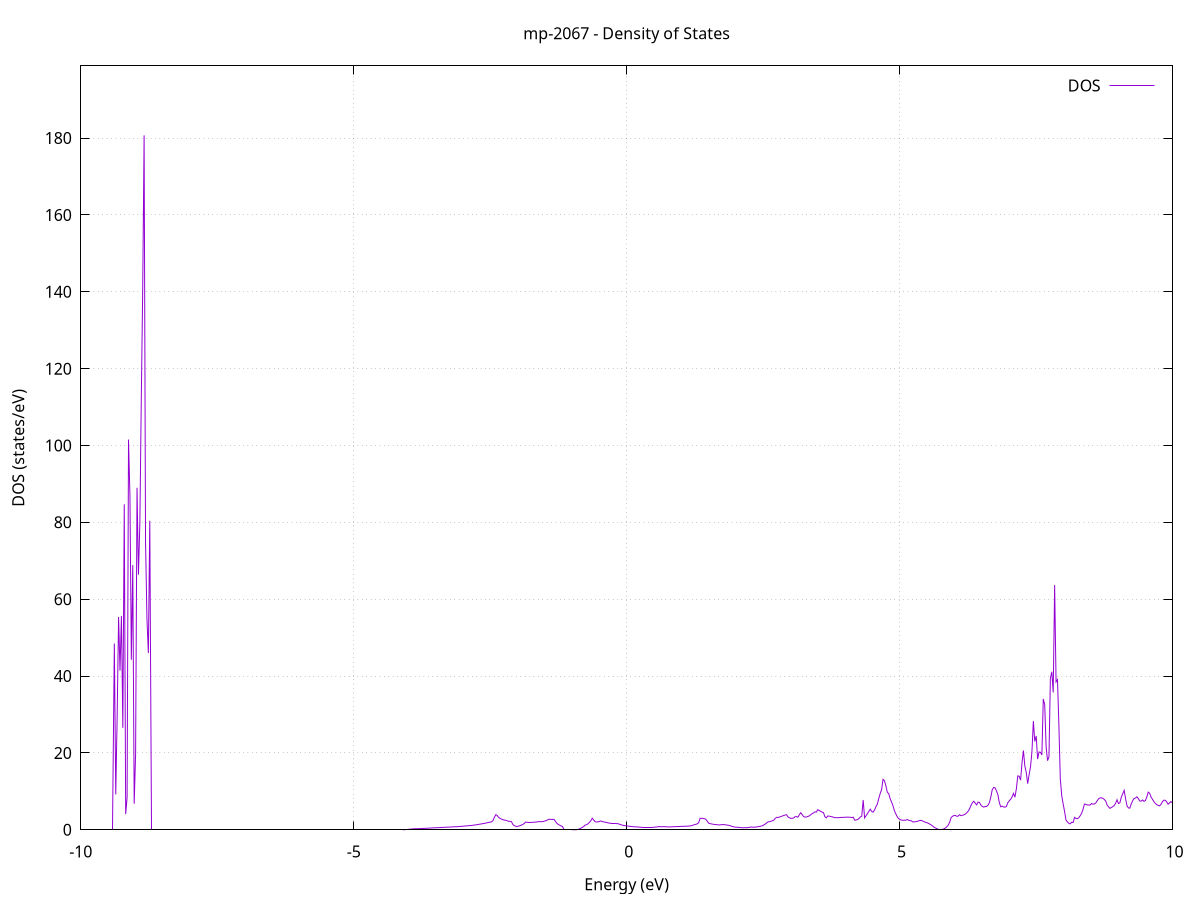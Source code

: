 set title 'mp-2067 - Density of States'
set xlabel 'Energy (eV)'
set ylabel 'DOS (states/eV)'
set grid
set xrange [-10:10]
set yrange [0:198.800]
set xzeroaxis lt -1
set terminal png size 800,600
set output 'mp-2067_dos_gnuplot.png'
plot '-' using 1:2 with lines title 'DOS'
-36.329400 0.000000
-36.303400 0.000000
-36.277400 0.000000
-36.251400 0.000000
-36.225400 0.000000
-36.199400 0.000000
-36.173500 0.000000
-36.147500 0.000000
-36.121500 0.000000
-36.095500 0.000000
-36.069500 0.000000
-36.043500 0.000000
-36.017600 0.000000
-35.991600 0.000000
-35.965600 0.000000
-35.939600 0.000000
-35.913600 0.000000
-35.887700 0.000000
-35.861700 0.000000
-35.835700 0.000000
-35.809700 0.000000
-35.783700 0.000000
-35.757700 0.000000
-35.731800 0.000000
-35.705800 0.000000
-35.679800 0.000000
-35.653800 0.000000
-35.627800 0.000000
-35.601800 0.000000
-35.575900 0.000000
-35.549900 0.000000
-35.523900 0.000000
-35.497900 0.000000
-35.471900 0.000000
-35.445900 0.000000
-35.420000 0.000000
-35.394000 0.000000
-35.368000 0.000000
-35.342000 0.000000
-35.316000 0.000000
-35.290100 0.000000
-35.264100 0.000000
-35.238100 0.000000
-35.212100 0.000000
-35.186100 0.000000
-35.160100 0.000000
-35.134200 0.000000
-35.108200 0.000000
-35.082200 0.000000
-35.056200 0.000000
-35.030200 0.000000
-35.004200 0.000000
-34.978300 0.000000
-34.952300 0.000000
-34.926300 0.000000
-34.900300 0.000000
-34.874300 0.000000
-34.848400 0.000000
-34.822400 0.000000
-34.796400 0.000000
-34.770400 0.000000
-34.744400 0.000000
-34.718400 0.000000
-34.692500 0.000000
-34.666500 0.000000
-34.640500 0.000000
-34.614500 0.000000
-34.588500 0.000000
-34.562500 0.000000
-34.536600 0.000000
-34.510600 0.000000
-34.484600 0.000000
-34.458600 0.000000
-34.432600 0.000000
-34.406700 0.000000
-34.380700 0.000000
-34.354700 0.000000
-34.328700 0.000000
-34.302700 0.000000
-34.276700 0.000000
-34.250800 0.000000
-34.224800 0.000000
-34.198800 0.000000
-34.172800 0.000000
-34.146800 0.000000
-34.120800 0.000000
-34.094900 0.000000
-34.068900 0.000000
-34.042900 0.000000
-34.016900 0.000000
-33.990900 0.000000
-33.964900 31.320900
-33.939000 0.000000
-33.913000 0.000000
-33.887000 0.000000
-33.861000 0.000000
-33.835000 0.000000
-33.809100 0.000000
-33.783100 0.000000
-33.757100 0.000000
-33.731100 0.000000
-33.705100 0.000000
-33.679100 0.000000
-33.653200 0.000000
-33.627200 0.000000
-33.601200 0.000000
-33.575200 0.000000
-33.549200 0.000000
-33.523200 0.000000
-33.497300 0.000000
-33.471300 0.000000
-33.445300 0.000000
-33.419300 0.000000
-33.393300 0.000000
-33.367400 0.000000
-33.341400 0.000000
-33.315400 0.000000
-33.289400 0.000000
-33.263400 0.000000
-33.237400 0.000000
-33.211500 0.000000
-33.185500 0.000000
-33.159500 0.000000
-33.133500 0.000000
-33.107500 0.000000
-33.081500 0.000000
-33.055600 0.000000
-33.029600 0.000000
-33.003600 0.000000
-32.977600 0.000000
-32.951600 0.000000
-32.925700 0.000000
-32.899700 0.000000
-32.873700 0.000000
-32.847700 0.000000
-32.821700 0.000000
-32.795700 0.000000
-32.769800 0.000000
-32.743800 0.000000
-32.717800 0.000000
-32.691800 0.000000
-32.665800 0.000000
-32.639800 0.000000
-32.613900 0.000000
-32.587900 0.000000
-32.561900 0.000000
-32.535900 0.000000
-32.509900 0.000000
-32.483900 0.000000
-32.458000 0.000000
-32.432000 0.000000
-32.406000 0.000000
-32.380000 0.000000
-32.354000 0.000000
-32.328100 0.000000
-32.302100 0.000000
-32.276100 0.000000
-32.250100 0.000000
-32.224100 0.000000
-32.198100 0.000000
-32.172200 0.000000
-32.146200 0.000000
-32.120200 0.000000
-32.094200 0.000000
-32.068200 0.000000
-32.042200 0.000000
-32.016300 0.000000
-31.990300 0.000000
-31.964300 0.000000
-31.938300 0.000000
-31.912300 0.000000
-31.886400 0.000000
-31.860400 0.000000
-31.834400 0.000000
-31.808400 0.000000
-31.782400 0.000000
-31.756400 0.000000
-31.730500 0.000000
-31.704500 0.000000
-31.678500 0.000000
-31.652500 0.000000
-31.626500 0.000000
-31.600500 0.000000
-31.574600 0.000000
-31.548600 0.000000
-31.522600 0.000000
-31.496600 0.000000
-31.470600 0.000000
-31.444700 0.000000
-31.418700 0.000000
-31.392700 0.000000
-31.366700 0.000000
-31.340700 0.000000
-31.314700 0.000000
-31.288800 0.000000
-31.262800 0.000000
-31.236800 0.000000
-31.210800 0.000000
-31.184800 0.000000
-31.158800 0.000000
-31.132900 0.000000
-31.106900 0.000000
-31.080900 0.000000
-31.054900 0.000000
-31.028900 0.000000
-31.002900 0.000000
-30.977000 0.000000
-30.951000 0.000000
-30.925000 0.000000
-30.899000 0.000000
-30.873000 0.000000
-30.847100 0.000000
-30.821100 0.000000
-30.795100 0.000000
-30.769100 0.000000
-30.743100 0.000000
-30.717100 0.000000
-30.691200 0.000000
-30.665200 0.000000
-30.639200 0.000000
-30.613200 0.000000
-30.587200 0.000000
-30.561200 0.000000
-30.535300 0.000000
-30.509300 0.000000
-30.483300 0.000000
-30.457300 0.000000
-30.431300 0.000000
-30.405400 0.000000
-30.379400 0.000000
-30.353400 0.000000
-30.327400 0.000000
-30.301400 0.000000
-30.275400 0.000000
-30.249500 0.000000
-30.223500 0.000000
-30.197500 0.000000
-30.171500 0.000000
-30.145500 0.000000
-30.119500 0.000000
-30.093600 0.000000
-30.067600 0.000000
-30.041600 0.000000
-30.015600 0.000000
-29.989600 0.000000
-29.963700 0.000000
-29.937700 0.000000
-29.911700 0.000000
-29.885700 0.000000
-29.859700 0.000000
-29.833700 0.000000
-29.807800 0.000000
-29.781800 0.000000
-29.755800 0.000000
-29.729800 0.000000
-29.703800 0.000000
-29.677800 0.000000
-29.651900 0.000000
-29.625900 0.000000
-29.599900 0.000000
-29.573900 0.000000
-29.547900 0.000000
-29.521900 0.000000
-29.496000 0.000000
-29.470000 0.000000
-29.444000 0.000000
-29.418000 0.000000
-29.392000 0.000000
-29.366100 0.000000
-29.340100 0.000000
-29.314100 0.000000
-29.288100 0.000000
-29.262100 0.000000
-29.236100 0.000000
-29.210200 0.000000
-29.184200 0.000000
-29.158200 0.000000
-29.132200 0.000000
-29.106200 0.000000
-29.080200 0.000000
-29.054300 0.000000
-29.028300 0.000000
-29.002300 0.000000
-28.976300 0.000000
-28.950300 0.000000
-28.924400 0.000000
-28.898400 0.000000
-28.872400 0.000000
-28.846400 0.000000
-28.820400 0.000000
-28.794400 0.000000
-28.768500 0.000000
-28.742500 0.000000
-28.716500 0.000000
-28.690500 0.000000
-28.664500 0.000000
-28.638500 0.000000
-28.612600 0.000000
-28.586600 0.000000
-28.560600 0.000000
-28.534600 0.000000
-28.508600 0.000000
-28.482700 0.000000
-28.456700 0.000000
-28.430700 0.000000
-28.404700 0.000000
-28.378700 0.000000
-28.352700 0.000000
-28.326800 0.000000
-28.300800 0.000000
-28.274800 0.000000
-28.248800 0.000000
-28.222800 0.000000
-28.196800 0.000000
-28.170900 0.000000
-28.144900 0.000000
-28.118900 0.000000
-28.092900 0.000000
-28.066900 0.000000
-28.040900 0.000000
-28.015000 0.000000
-27.989000 0.000000
-27.963000 0.000000
-27.937000 0.000000
-27.911000 0.000000
-27.885100 0.000000
-27.859100 0.000000
-27.833100 0.000000
-27.807100 0.000000
-27.781100 0.000000
-27.755100 0.000000
-27.729200 0.000000
-27.703200 0.000000
-27.677200 0.000000
-27.651200 0.000000
-27.625200 0.000000
-27.599200 0.000000
-27.573300 0.000000
-27.547300 0.000000
-27.521300 0.000000
-27.495300 0.000000
-27.469300 0.000000
-27.443400 0.000000
-27.417400 0.000000
-27.391400 0.000000
-27.365400 0.000000
-27.339400 0.000000
-27.313400 0.000000
-27.287500 0.000000
-27.261500 0.000000
-27.235500 0.000000
-27.209500 0.000000
-27.183500 0.000000
-27.157500 0.000000
-27.131600 0.000000
-27.105600 0.000000
-27.079600 0.000000
-27.053600 0.000000
-27.027600 0.000000
-27.001700 0.000000
-26.975700 0.000000
-26.949700 0.000000
-26.923700 0.000000
-26.897700 0.000000
-26.871700 0.000000
-26.845800 0.000000
-26.819800 0.000000
-26.793800 0.000000
-26.767800 0.000000
-26.741800 0.000000
-26.715800 0.000000
-26.689900 0.000000
-26.663900 0.000000
-26.637900 0.000000
-26.611900 0.000000
-26.585900 0.000000
-26.560000 0.000000
-26.534000 0.000000
-26.508000 0.000000
-26.482000 0.000000
-26.456000 0.000000
-26.430000 0.000000
-26.404100 0.000000
-26.378100 0.000000
-26.352100 0.000000
-26.326100 0.000000
-26.300100 0.000000
-26.274100 0.000000
-26.248200 0.000000
-26.222200 0.000000
-26.196200 0.000000
-26.170200 0.000000
-26.144200 0.000000
-26.118200 0.000000
-26.092300 0.000000
-26.066300 0.000000
-26.040300 0.000000
-26.014300 0.000000
-25.988300 0.000000
-25.962400 0.000000
-25.936400 0.000000
-25.910400 0.000000
-25.884400 0.000000
-25.858400 0.000000
-25.832400 0.000000
-25.806500 0.000000
-25.780500 0.000000
-25.754500 0.000000
-25.728500 0.000000
-25.702500 0.000000
-25.676500 0.000000
-25.650600 0.000000
-25.624600 0.000000
-25.598600 0.000000
-25.572600 0.000000
-25.546600 0.000000
-25.520700 0.000000
-25.494700 0.000000
-25.468700 0.000000
-25.442700 0.000000
-25.416700 0.000000
-25.390700 0.000000
-25.364800 0.000000
-25.338800 0.000000
-25.312800 0.000000
-25.286800 0.000000
-25.260800 0.000000
-25.234800 0.000000
-25.208900 0.000000
-25.182900 0.000000
-25.156900 0.000000
-25.130900 0.000000
-25.104900 0.000000
-25.079000 0.000000
-25.053000 0.000000
-25.027000 0.000000
-25.001000 0.000000
-24.975000 0.000000
-24.949000 0.000000
-24.923100 0.000000
-24.897100 0.000000
-24.871100 0.000000
-24.845100 0.000000
-24.819100 0.000000
-24.793100 0.000000
-24.767200 0.000000
-24.741200 0.000000
-24.715200 0.000000
-24.689200 0.000000
-24.663200 0.000000
-24.637200 0.000000
-24.611300 0.000000
-24.585300 0.000000
-24.559300 0.000000
-24.533300 0.000000
-24.507300 0.000000
-24.481400 0.000000
-24.455400 0.000000
-24.429400 0.000000
-24.403400 0.000000
-24.377400 0.000000
-24.351400 0.000000
-24.325500 0.000000
-24.299500 0.000000
-24.273500 0.000000
-24.247500 0.000000
-24.221500 0.000000
-24.195500 0.000000
-24.169600 0.000000
-24.143600 0.000000
-24.117600 0.000000
-24.091600 0.000000
-24.065600 0.000000
-24.039700 0.000000
-24.013700 0.000000
-23.987700 0.000000
-23.961700 0.000000
-23.935700 0.000000
-23.909700 0.000000
-23.883800 0.000000
-23.857800 0.000000
-23.831800 0.000000
-23.805800 0.000000
-23.779800 0.000000
-23.753800 0.000000
-23.727900 0.000000
-23.701900 0.000000
-23.675900 0.000000
-23.649900 0.000000
-23.623900 0.000000
-23.598000 0.000000
-23.572000 0.000000
-23.546000 0.000000
-23.520000 0.000000
-23.494000 0.000000
-23.468000 0.000000
-23.442100 0.000000
-23.416100 0.000000
-23.390100 0.000000
-23.364100 0.000000
-23.338100 0.000000
-23.312100 0.000000
-23.286200 0.000000
-23.260200 0.000000
-23.234200 0.000000
-23.208200 0.000000
-23.182200 0.000000
-23.156200 0.000000
-23.130300 0.000000
-23.104300 0.000000
-23.078300 0.000000
-23.052300 0.000000
-23.026300 0.000000
-23.000400 0.000000
-22.974400 0.000000
-22.948400 0.000000
-22.922400 0.000000
-22.896400 0.000000
-22.870400 0.000000
-22.844500 0.000000
-22.818500 0.000000
-22.792500 0.000000
-22.766500 0.000000
-22.740500 0.000000
-22.714500 0.000000
-22.688600 0.000000
-22.662600 0.000000
-22.636600 0.000000
-22.610600 0.000000
-22.584600 0.000000
-22.558700 0.000000
-22.532700 0.000000
-22.506700 0.000000
-22.480700 0.000000
-22.454700 0.000000
-22.428700 0.000000
-22.402800 0.000000
-22.376800 0.000000
-22.350800 0.000000
-22.324800 0.000000
-22.298800 0.000000
-22.272800 0.000000
-22.246900 0.000000
-22.220900 0.000000
-22.194900 0.000000
-22.168900 0.000000
-22.142900 0.000000
-22.117000 0.000000
-22.091000 0.000000
-22.065000 0.000000
-22.039000 0.000000
-22.013000 0.000000
-21.987000 0.000000
-21.961100 0.000000
-21.935100 0.000000
-21.909100 0.000000
-21.883100 0.000000
-21.857100 0.000000
-21.831100 0.000000
-21.805200 0.000000
-21.779200 0.000000
-21.753200 0.000000
-21.727200 0.000000
-21.701200 0.000000
-21.675200 0.000000
-21.649300 0.000000
-21.623300 0.000000
-21.597300 0.000000
-21.571300 0.000000
-21.545300 0.000000
-21.519400 0.000000
-21.493400 0.000000
-21.467400 0.000000
-21.441400 0.000000
-21.415400 0.000000
-21.389400 0.000000
-21.363500 0.000000
-21.337500 0.000000
-21.311500 0.000000
-21.285500 0.000000
-21.259500 0.000000
-21.233500 0.000000
-21.207600 0.000000
-21.181600 0.000000
-21.155600 0.000000
-21.129600 0.000000
-21.103600 0.000000
-21.077700 0.000000
-21.051700 0.000000
-21.025700 0.000000
-20.999700 0.000000
-20.973700 0.000000
-20.947700 0.000000
-20.921800 0.000000
-20.895800 0.000000
-20.869800 0.000000
-20.843800 0.000000
-20.817800 0.000000
-20.791800 0.000000
-20.765900 0.000000
-20.739900 0.000000
-20.713900 0.000000
-20.687900 0.000000
-20.661900 0.000000
-20.636000 0.000000
-20.610000 0.000000
-20.584000 0.000000
-20.558000 0.000000
-20.532000 0.000000
-20.506000 0.000000
-20.480100 0.000000
-20.454100 0.000000
-20.428100 0.000000
-20.402100 0.000000
-20.376100 0.000000
-20.350100 0.000000
-20.324200 0.000000
-20.298200 0.000000
-20.272200 0.000000
-20.246200 0.000000
-20.220200 0.000000
-20.194200 0.000000
-20.168300 0.000000
-20.142300 0.000000
-20.116300 0.000000
-20.090300 0.000000
-20.064300 0.000000
-20.038400 0.000000
-20.012400 0.000000
-19.986400 0.000000
-19.960400 0.000000
-19.934400 0.000000
-19.908400 0.000000
-19.882500 0.000000
-19.856500 0.000000
-19.830500 0.000000
-19.804500 0.000000
-19.778500 0.000000
-19.752500 0.000000
-19.726600 0.000000
-19.700600 0.000000
-19.674600 0.000000
-19.648600 0.000000
-19.622600 0.000000
-19.596700 0.000000
-19.570700 0.000000
-19.544700 0.000000
-19.518700 0.000000
-19.492700 0.000000
-19.466700 0.000000
-19.440800 0.000000
-19.414800 0.000000
-19.388800 0.000000
-19.362800 0.000000
-19.336800 0.000000
-19.310800 0.000000
-19.284900 0.000000
-19.258900 0.000000
-19.232900 0.000000
-19.206900 0.000000
-19.180900 0.000000
-19.155000 0.000000
-19.129000 0.000000
-19.103000 0.000000
-19.077000 0.000000
-19.051000 0.000000
-19.025000 0.000000
-18.999100 0.000000
-18.973100 0.000000
-18.947100 0.000000
-18.921100 0.000000
-18.895100 0.000000
-18.869100 0.000000
-18.843200 0.000000
-18.817200 0.000000
-18.791200 0.000000
-18.765200 0.000000
-18.739200 0.000000
-18.713200 0.000000
-18.687300 0.000000
-18.661300 0.000000
-18.635300 0.000000
-18.609300 0.000000
-18.583300 0.000000
-18.557400 0.000000
-18.531400 0.000000
-18.505400 0.000000
-18.479400 0.000000
-18.453400 0.000000
-18.427400 0.000000
-18.401500 0.000000
-18.375500 0.000000
-18.349500 0.000000
-18.323500 0.000000
-18.297500 0.000000
-18.271500 0.000000
-18.245600 0.000000
-18.219600 0.000000
-18.193600 0.000000
-18.167600 0.000000
-18.141600 0.000000
-18.115700 0.000000
-18.089700 0.000000
-18.063700 0.000000
-18.037700 0.000000
-18.011700 0.000000
-17.985700 0.000000
-17.959800 0.000000
-17.933800 0.000000
-17.907800 0.000000
-17.881800 0.000000
-17.855800 0.000000
-17.829800 0.000000
-17.803900 0.000000
-17.777900 0.000000
-17.751900 0.000000
-17.725900 0.000000
-17.699900 0.000000
-17.674000 0.000000
-17.648000 0.000000
-17.622000 0.000000
-17.596000 0.000000
-17.570000 0.000000
-17.544000 0.000000
-17.518100 0.000000
-17.492100 0.000000
-17.466100 0.000000
-17.440100 0.000000
-17.414100 0.000000
-17.388100 0.000000
-17.362200 0.000000
-17.336200 0.000000
-17.310200 0.000000
-17.284200 0.000000
-17.258200 0.000000
-17.232200 0.000000
-17.206300 0.000000
-17.180300 0.000000
-17.154300 0.000000
-17.128300 0.000000
-17.102300 0.000000
-17.076400 0.000000
-17.050400 0.000000
-17.024400 0.000000
-16.998400 0.000000
-16.972400 0.000000
-16.946400 0.000000
-16.920500 0.000000
-16.894500 0.000000
-16.868500 0.000000
-16.842500 0.000000
-16.816500 0.000000
-16.790500 0.000000
-16.764600 0.000000
-16.738600 0.000000
-16.712600 0.000000
-16.686600 0.000000
-16.660600 0.000000
-16.634700 0.000000
-16.608700 0.000000
-16.582700 0.000000
-16.556700 0.000000
-16.530700 0.000000
-16.504700 0.000000
-16.478800 0.000000
-16.452800 0.000000
-16.426800 0.000000
-16.400800 0.000000
-16.374800 0.000000
-16.348800 0.000000
-16.322900 0.000000
-16.296900 0.000000
-16.270900 0.000000
-16.244900 0.000000
-16.218900 0.000000
-16.193000 0.000000
-16.167000 0.000000
-16.141000 0.000000
-16.115000 0.000000
-16.089000 0.000000
-16.063000 0.000000
-16.037100 0.000000
-16.011100 0.000000
-15.985100 0.000000
-15.959100 0.000000
-15.933100 0.000000
-15.907100 0.000000
-15.881200 0.000000
-15.855200 0.000000
-15.829200 0.000000
-15.803200 0.000000
-15.777200 0.000000
-15.751200 0.000000
-15.725300 0.000000
-15.699300 0.000000
-15.673300 0.000000
-15.647300 0.000000
-15.621300 0.000000
-15.595400 0.000000
-15.569400 0.000000
-15.543400 0.000000
-15.517400 0.000000
-15.491400 0.000000
-15.465400 0.000000
-15.439500 0.000000
-15.413500 0.000000
-15.387500 0.000000
-15.361500 0.000000
-15.335500 0.000000
-15.309500 0.000000
-15.283600 0.000000
-15.257600 0.000000
-15.231600 0.000000
-15.205600 0.000000
-15.179600 0.000000
-15.153700 0.000000
-15.127700 0.000000
-15.101700 0.000000
-15.075700 0.000000
-15.049700 0.000000
-15.023700 0.000000
-14.997800 0.000000
-14.971800 0.000000
-14.945800 0.000000
-14.919800 0.000000
-14.893800 0.000000
-14.867800 0.000000
-14.841900 0.000000
-14.815900 0.000000
-14.789900 0.000000
-14.763900 0.000000
-14.737900 0.000000
-14.712000 0.000000
-14.686000 0.000000
-14.660000 0.000000
-14.634000 0.000000
-14.608000 0.000000
-14.582000 0.000000
-14.556100 0.000000
-14.530100 0.000000
-14.504100 0.000000
-14.478100 0.000000
-14.452100 0.000000
-14.426100 0.000000
-14.400200 0.000000
-14.374200 0.000000
-14.348200 0.000000
-14.322200 0.000000
-14.296200 0.000000
-14.270200 0.000000
-14.244300 0.000000
-14.218300 0.000000
-14.192300 0.000000
-14.166300 0.000000
-14.140300 0.000000
-14.114400 0.000000
-14.088400 0.000000
-14.062400 0.000000
-14.036400 0.000000
-14.010400 0.000000
-13.984400 0.000000
-13.958500 0.000000
-13.932500 0.000000
-13.906500 0.000000
-13.880500 0.000000
-13.854500 0.000000
-13.828500 0.000000
-13.802600 0.000000
-13.776600 0.000000
-13.750600 0.000000
-13.724600 0.000000
-13.698600 0.000000
-13.672700 0.000000
-13.646700 0.000000
-13.620700 0.000000
-13.594700 0.000000
-13.568700 0.000000
-13.542700 0.000000
-13.516800 0.000000
-13.490800 0.000000
-13.464800 0.000000
-13.438800 0.000000
-13.412800 0.000000
-13.386800 0.000000
-13.360900 0.000000
-13.334900 0.000000
-13.308900 0.000000
-13.282900 0.000000
-13.256900 0.000000
-13.231000 0.000000
-13.205000 0.000000
-13.179000 0.000000
-13.153000 0.000000
-13.127000 0.000000
-13.101000 0.000000
-13.075100 0.000000
-13.049100 0.000000
-13.023100 0.000000
-12.997100 0.000000
-12.971100 0.000000
-12.945100 0.000000
-12.919200 0.000000
-12.893200 0.000000
-12.867200 0.000000
-12.841200 0.000000
-12.815200 0.000000
-12.789300 0.000000
-12.763300 0.000000
-12.737300 0.000000
-12.711300 0.000000
-12.685300 0.000000
-12.659300 0.000000
-12.633400 0.000000
-12.607400 0.000000
-12.581400 0.000000
-12.555400 0.000000
-12.529400 0.000000
-12.503400 0.000000
-12.477500 0.000000
-12.451500 0.000000
-12.425500 0.000000
-12.399500 0.000000
-12.373500 0.000000
-12.347500 0.000000
-12.321600 0.000000
-12.295600 8.430400
-12.269600 10.062600
-12.243600 19.126100
-12.217600 37.579100
-12.191700 27.237900
-12.165700 18.916300
-12.139700 19.350100
-12.113700 19.189900
-12.087700 22.593400
-12.061700 33.639000
-12.035800 18.255600
-12.009800 20.276300
-11.983800 33.829300
-11.957800 31.126800
-11.931800 41.482900
-11.905800 39.935200
-11.879900 39.094100
-11.853900 13.796400
-11.827900 9.313000
-11.801900 0.000000
-11.775900 0.000000
-11.750000 0.000000
-11.724000 0.000000
-11.698000 0.000000
-11.672000 0.000000
-11.646000 0.000000
-11.620000 0.000000
-11.594100 0.000000
-11.568100 0.000000
-11.542100 0.000000
-11.516100 0.000000
-11.490100 0.000000
-11.464100 0.000000
-11.438200 0.000000
-11.412200 0.000000
-11.386200 0.000000
-11.360200 0.000000
-11.334200 0.000000
-11.308300 0.000000
-11.282300 0.000000
-11.256300 0.000000
-11.230300 0.000000
-11.204300 0.000000
-11.178300 0.000000
-11.152400 0.000000
-11.126400 0.000000
-11.100400 0.000000
-11.074400 0.000000
-11.048400 0.000000
-11.022400 0.000000
-10.996500 0.000000
-10.970500 0.000000
-10.944500 0.000000
-10.918500 0.000000
-10.892500 0.000000
-10.866500 0.000000
-10.840600 0.000000
-10.814600 0.000000
-10.788600 0.000000
-10.762600 0.000000
-10.736600 0.000000
-10.710700 0.000000
-10.684700 0.000000
-10.658700 0.000000
-10.632700 0.000000
-10.606700 0.000000
-10.580700 0.000000
-10.554800 0.000000
-10.528800 0.000000
-10.502800 0.000000
-10.476800 0.000000
-10.450800 0.000000
-10.424800 0.000000
-10.398900 0.000000
-10.372900 0.000000
-10.346900 0.000000
-10.320900 0.000000
-10.294900 0.000000
-10.269000 0.000000
-10.243000 0.000000
-10.217000 0.000000
-10.191000 0.000000
-10.165000 0.000000
-10.139000 0.000000
-10.113100 0.000000
-10.087100 0.000000
-10.061100 0.000000
-10.035100 0.000000
-10.009100 0.000000
-9.983100 0.000000
-9.957200 0.000000
-9.931200 0.000000
-9.905200 0.000000
-9.879200 0.000000
-9.853200 0.000000
-9.827300 0.000000
-9.801300 0.000000
-9.775300 0.000000
-9.749300 0.000000
-9.723300 0.000000
-9.697300 0.000000
-9.671400 0.000000
-9.645400 0.000000
-9.619400 0.000000
-9.593400 0.000000
-9.567400 0.000000
-9.541400 0.000000
-9.515500 0.000000
-9.489500 0.000000
-9.463500 0.000000
-9.437500 0.000000
-9.411500 0.000000
-9.385500 48.473600
-9.359600 9.188800
-9.333600 29.589900
-9.307600 55.374000
-9.281600 41.414000
-9.255600 55.646600
-9.229700 26.519600
-9.203700 84.709900
-9.177700 4.074700
-9.151700 8.374800
-9.125700 101.561000
-9.099700 86.819700
-9.073800 44.252200
-9.047800 68.886100
-9.021800 6.780400
-8.995800 19.773400
-8.969800 89.018100
-8.943800 66.398400
-8.917900 79.845500
-8.891900 111.721500
-8.865900 140.367800
-8.839900 180.727100
-8.813900 74.986700
-8.788000 54.926200
-8.762000 45.986400
-8.736000 80.400000
-8.710000 0.000000
-8.684000 0.000000
-8.658000 0.000000
-8.632100 0.000000
-8.606100 0.000000
-8.580100 0.000000
-8.554100 0.000000
-8.528100 0.000000
-8.502100 0.000000
-8.476200 0.000000
-8.450200 0.000000
-8.424200 0.000000
-8.398200 0.000000
-8.372200 0.000000
-8.346300 0.000000
-8.320300 0.000000
-8.294300 0.000000
-8.268300 0.000000
-8.242300 0.000000
-8.216300 0.000000
-8.190400 0.000000
-8.164400 0.000000
-8.138400 0.000000
-8.112400 0.000000
-8.086400 0.000000
-8.060400 0.000000
-8.034500 0.000000
-8.008500 0.000000
-7.982500 0.000000
-7.956500 0.000000
-7.930500 0.000000
-7.904500 0.000000
-7.878600 0.000000
-7.852600 0.000000
-7.826600 0.000000
-7.800600 0.000000
-7.774600 0.000000
-7.748700 0.000000
-7.722700 0.000000
-7.696700 0.000000
-7.670700 0.000000
-7.644700 0.000000
-7.618700 0.000000
-7.592800 0.000000
-7.566800 0.000000
-7.540800 0.000000
-7.514800 0.000000
-7.488800 0.000000
-7.462800 0.000000
-7.436900 0.000000
-7.410900 0.000000
-7.384900 0.000000
-7.358900 0.000000
-7.332900 0.000000
-7.307000 0.000000
-7.281000 0.000000
-7.255000 0.000000
-7.229000 0.000000
-7.203000 0.000000
-7.177000 0.000000
-7.151100 0.000000
-7.125100 0.000000
-7.099100 0.000000
-7.073100 0.000000
-7.047100 0.000000
-7.021100 0.000000
-6.995200 0.000000
-6.969200 0.000000
-6.943200 0.000000
-6.917200 0.000000
-6.891200 0.000000
-6.865300 0.000000
-6.839300 0.000000
-6.813300 0.000000
-6.787300 0.000000
-6.761300 0.000000
-6.735300 0.000000
-6.709400 0.000000
-6.683400 0.000000
-6.657400 0.000000
-6.631400 0.000000
-6.605400 0.000000
-6.579400 0.000000
-6.553500 0.000000
-6.527500 0.000000
-6.501500 0.000000
-6.475500 0.000000
-6.449500 0.000000
-6.423500 0.000000
-6.397600 0.000000
-6.371600 0.000000
-6.345600 0.000000
-6.319600 0.000000
-6.293600 0.000000
-6.267700 0.000000
-6.241700 0.000000
-6.215700 0.000000
-6.189700 0.000000
-6.163700 0.000000
-6.137700 0.000000
-6.111800 0.000000
-6.085800 0.000000
-6.059800 0.000000
-6.033800 0.000000
-6.007800 0.000000
-5.981800 0.000000
-5.955900 0.000000
-5.929900 0.000000
-5.903900 0.000000
-5.877900 0.000000
-5.851900 0.000000
-5.826000 0.000000
-5.800000 0.000000
-5.774000 0.000000
-5.748000 0.000000
-5.722000 0.000000
-5.696000 0.000000
-5.670100 0.000000
-5.644100 0.000000
-5.618100 0.000000
-5.592100 0.000000
-5.566100 0.000000
-5.540100 0.000000
-5.514200 0.000000
-5.488200 0.000000
-5.462200 0.000000
-5.436200 0.000000
-5.410200 0.000000
-5.384300 0.000000
-5.358300 0.000000
-5.332300 0.000000
-5.306300 0.000000
-5.280300 0.000000
-5.254300 0.000000
-5.228400 0.000000
-5.202400 0.000000
-5.176400 0.000000
-5.150400 0.000000
-5.124400 0.000000
-5.098400 0.000000
-5.072500 0.000000
-5.046500 0.000000
-5.020500 0.000000
-4.994500 0.000000
-4.968500 0.000000
-4.942500 0.000000
-4.916600 0.000000
-4.890600 0.000000
-4.864600 0.000000
-4.838600 0.000000
-4.812600 0.000000
-4.786700 0.000000
-4.760700 0.000000
-4.734700 0.000000
-4.708700 0.000000
-4.682700 0.000000
-4.656700 0.000000
-4.630800 0.000000
-4.604800 0.000000
-4.578800 0.000000
-4.552800 0.000000
-4.526800 0.000000
-4.500800 0.000000
-4.474900 0.000000
-4.448900 0.000000
-4.422900 0.000000
-4.396900 0.000000
-4.370900 0.000000
-4.345000 0.000000
-4.319000 0.000000
-4.293000 0.000000
-4.267000 0.000000
-4.241000 0.000000
-4.215000 0.000000
-4.189100 0.000000
-4.163100 0.000000
-4.137100 0.000000
-4.111100 0.000000
-4.085100 0.007000
-4.059100 0.030600
-4.033200 0.063000
-4.007200 0.099300
-3.981200 0.139400
-3.955200 0.183300
-3.929200 0.225000
-3.903300 0.251300
-3.877300 0.269300
-3.851300 0.278700
-3.825300 0.286000
-3.799300 0.297200
-3.773300 0.314900
-3.747400 0.334400
-3.721400 0.354600
-3.695400 0.374400
-3.669400 0.390500
-3.643400 0.411300
-3.617400 0.433200
-3.591500 0.455600
-3.565500 0.478500
-3.539500 0.500100
-3.513500 0.516800
-3.487500 0.531400
-3.461500 0.545000
-3.435600 0.560900
-3.409600 0.579200
-3.383600 0.603400
-3.357600 0.627100
-3.331600 0.648600
-3.305700 0.668600
-3.279700 0.687100
-3.253700 0.704100
-3.227700 0.719600
-3.201700 0.733900
-3.175700 0.754300
-3.149800 0.797700
-3.123800 0.771500
-3.097800 0.813300
-3.071800 0.858200
-3.045800 0.882700
-3.019800 0.911400
-2.993900 0.940000
-2.967900 0.968900
-2.941900 1.000900
-2.915900 1.035000
-2.889900 1.069400
-2.864000 1.103600
-2.838000 1.140800
-2.812000 1.189500
-2.786000 1.239300
-2.760000 1.290900
-2.734000 1.343900
-2.708100 1.412600
-2.682100 1.480400
-2.656100 1.542100
-2.630100 1.602100
-2.604100 1.673400
-2.578100 1.748400
-2.552200 1.826600
-2.526200 1.912400
-2.500200 1.989000
-2.474200 2.069900
-2.448200 2.379700
-2.422300 3.291900
-2.396300 3.952100
-2.370300 3.689900
-2.344300 3.209900
-2.318300 2.965400
-2.292300 2.777900
-2.266400 2.608300
-2.240400 2.536900
-2.214400 2.468900
-2.188400 2.345100
-2.162400 2.210600
-2.136400 2.201900
-2.110500 2.102900
-2.084500 1.372800
-2.058500 1.063300
-2.032500 0.909200
-2.006500 0.868700
-1.980500 0.935800
-1.954600 1.083800
-1.928600 1.219100
-1.902600 1.371400
-1.876600 1.651300
-1.850600 2.015000
-1.824700 1.968900
-1.798700 1.913900
-1.772700 1.869200
-1.746700 1.922400
-1.720700 1.953800
-1.694700 1.973100
-1.668800 1.998300
-1.642800 2.058100
-1.616800 2.097800
-1.590800 2.116600
-1.564800 2.100300
-1.538800 2.120800
-1.512900 2.227100
-1.486900 2.341900
-1.460900 2.473000
-1.434900 2.695900
-1.408900 2.758900
-1.383000 2.681500
-1.357000 2.691400
-1.331000 2.722000
-1.305000 2.209400
-1.279000 1.694100
-1.253000 1.420700
-1.227100 1.198700
-1.201100 0.993600
-1.175100 0.859700
-1.149100 0.083100
-1.123100 0.000000
-1.097100 0.000000
-1.071200 0.000000
-1.045200 0.000000
-1.019200 0.000500
-0.993200 0.002300
-0.967200 0.005500
-0.941300 0.010100
-0.915300 0.023800
-0.889300 0.110600
-0.863300 0.247500
-0.837300 0.432900
-0.811300 0.637500
-0.785400 0.868300
-0.759400 1.228300
-0.733400 1.318700
-0.707400 1.567300
-0.681400 1.938100
-0.655400 2.375100
-0.629500 3.016300
-0.603500 2.514300
-0.577500 2.098700
-0.551500 2.029900
-0.525500 2.050800
-0.499600 2.163000
-0.473600 2.303400
-0.447600 2.141200
-0.421600 2.062000
-0.395600 1.977700
-0.369600 1.907900
-0.343700 1.819400
-0.317700 1.727200
-0.291700 1.679900
-0.265700 1.645600
-0.239700 1.646400
-0.213700 1.636600
-0.187800 1.595400
-0.161800 1.603400
-0.135800 1.465200
-0.109800 1.340100
-0.083800 1.221800
-0.057800 1.129700
-0.031900 1.070500
-0.005900 1.018800
0.020100 0.971400
0.046100 0.927600
0.072100 0.885900
0.098000 0.846400
0.124000 0.794000
0.150000 0.760100
0.176000 0.751200
0.202000 0.729000
0.228000 0.711000
0.253900 0.670100
0.279900 0.607000
0.305900 0.605000
0.331900 0.595200
0.357900 0.589000
0.383900 0.586700
0.409800 0.588500
0.435800 0.594300
0.461800 0.608300
0.487800 0.639300
0.513800 0.676700
0.539700 0.720300
0.565700 0.770200
0.591700 0.834700
0.617700 0.775400
0.643700 0.787600
0.669700 0.797600
0.695600 0.796300
0.721600 0.767700
0.747600 0.753500
0.773600 0.742800
0.799600 0.750900
0.825600 0.767000
0.851500 0.783800
0.877500 0.801400
0.903500 0.820300
0.929500 0.838400
0.955500 0.846800
0.981400 0.868800
1.007400 0.891100
1.033400 0.905700
1.059400 0.913500
1.085400 0.924000
1.111400 0.934700
1.137300 0.966600
1.163300 1.004600
1.189300 1.062700
1.215300 1.196800
1.241300 1.333000
1.267300 1.419700
1.293200 1.543300
1.319200 1.818600
1.345200 2.988600
1.371200 2.974100
1.397200 2.994300
1.423200 2.881700
1.449100 2.749100
1.475100 2.290900
1.501100 1.723200
1.527100 1.607500
1.553100 1.526300
1.579000 1.455000
1.605000 1.393700
1.631000 1.342300
1.657000 1.314900
1.683000 1.278900
1.709000 1.251900
1.734900 1.335000
1.760900 1.337200
1.786900 1.356800
1.812900 1.257200
1.838900 1.243800
1.864900 1.174500
1.890800 1.078900
1.916800 0.939700
1.942800 0.818600
1.968800 0.741400
1.994800 0.678000
2.020700 0.658400
2.046700 0.645500
2.072700 0.613400
2.098700 0.538000
2.124700 0.527700
2.150700 0.551900
2.176600 0.535000
2.202600 0.542800
2.228600 0.578400
2.254600 0.644300
2.280600 0.739700
2.306600 0.668400
2.332500 0.665800
2.358500 0.702200
2.384500 0.748800
2.410500 0.805700
2.436500 0.876600
2.462400 0.961400
2.488400 1.052800
2.514400 1.281100
2.540400 1.509900
2.566400 1.811400
2.592400 2.068400
2.618300 2.102200
2.644300 2.220500
2.670300 2.346200
2.696300 2.511600
2.722300 2.955500
2.748300 3.228600
2.774200 3.216500
2.800200 3.312200
2.826200 3.451200
2.852200 3.576500
2.878200 3.731000
2.904200 3.847200
2.930100 3.913300
2.956100 3.337000
2.982100 3.120900
3.008100 2.965600
3.034100 2.985100
3.060000 3.098400
3.086000 3.417900
3.112000 3.420700
3.138000 3.268800
3.164000 3.901800
3.190000 4.437900
3.215900 3.955400
3.241900 3.446100
3.267900 3.292800
3.293900 3.334200
3.319900 3.460100
3.345900 3.617600
3.371800 3.902300
3.397800 4.204100
3.423800 4.374000
3.449800 4.661700
3.475800 4.592100
3.501700 5.247400
3.527700 4.998700
3.553700 4.816700
3.579700 4.599500
3.605700 4.459200
3.631700 3.403700
3.657600 3.105600
3.683600 3.583600
3.709600 3.548700
3.735600 3.468700
3.761600 3.384100
3.787600 3.270800
3.813500 3.126900
3.839500 3.158500
3.865500 3.147600
3.891500 3.150000
3.917500 3.200000
3.943400 3.224200
3.969400 3.232800
3.995400 3.256600
4.021400 3.296800
4.047400 3.259600
4.073400 3.277800
4.099300 3.243800
4.125300 3.185900
4.151300 3.279000
4.177300 2.500900
4.203300 2.538400
4.229300 2.641200
4.255200 2.920000
4.281200 3.327700
4.307200 3.520700
4.333200 7.748200
4.359200 3.076200
4.385200 3.648200
4.411100 4.196300
4.437100 4.802500
4.463100 5.367300
4.489100 4.774000
4.515100 4.583100
4.541000 5.133400
4.567000 5.999200
4.593000 6.693600
4.619000 8.157500
4.645000 9.435000
4.671000 10.465300
4.696900 13.125400
4.722900 12.762500
4.748900 11.488100
4.774900 9.789100
4.800900 9.388500
4.826900 8.131400
4.852800 7.212400
4.878800 6.257600
4.904800 4.980600
4.930800 4.156100
4.956800 3.389000
4.982700 2.935300
5.008700 2.645300
5.034700 2.527600
5.060700 2.477900
5.086700 2.479400
5.112700 2.494000
5.138600 2.663700
5.164600 2.494800
5.190600 2.388300
5.216600 2.314400
5.242600 2.036800
5.268600 2.056100
5.294500 2.090400
5.320500 2.178900
5.346500 2.297200
5.372500 2.424100
5.398500 2.427100
5.424400 2.284400
5.450400 2.074800
5.476400 1.947900
5.502400 1.830700
5.528400 1.673500
5.554400 1.467500
5.580300 1.258700
5.606300 0.959200
5.632300 0.690300
5.658300 0.462500
5.684300 0.271600
5.710300 0.121100
5.736200 0.041200
5.762200 0.051500
5.788200 0.117400
5.814200 0.246100
5.840200 0.467500
5.866200 0.792600
5.892100 1.231400
5.918100 1.968100
5.944100 3.172800
5.970100 3.525200
5.996100 3.687400
6.022000 3.721200
6.048000 3.505700
6.074000 3.562700
6.100000 3.920900
6.126000 3.664200
6.152000 3.776800
6.177900 3.886700
6.203900 4.080500
6.229900 4.402300
6.255900 4.838000
6.281900 5.409900
6.307900 6.333400
6.333800 7.042200
6.359800 7.425600
6.385800 6.915400
6.411800 6.469200
6.437800 7.208500
6.463700 7.103800
6.489700 6.448600
6.515700 6.073100
6.541700 5.894500
6.567700 6.034400
6.593700 6.074500
6.619600 6.410500
6.645600 7.065300
6.671600 8.514000
6.697600 10.411700
6.723600 11.009600
6.749600 10.897700
6.775500 10.120200
6.801500 9.107900
6.827500 7.057400
6.853500 5.978300
6.879500 6.152200
6.905400 5.939400
6.931400 5.883300
6.957400 6.073400
6.983400 7.056500
7.009400 7.519700
7.035400 7.952700
7.061300 8.567500
7.087300 9.471400
7.113300 8.490200
7.139300 10.632700
7.165300 14.026300
7.191300 13.930000
7.217200 12.924600
7.243200 17.483800
7.269200 20.618300
7.295200 16.585400
7.321200 14.900900
7.347200 11.985700
7.373100 14.365600
7.399100 16.405700
7.425100 20.338300
7.451100 28.286000
7.477100 22.979700
7.503000 24.416100
7.529000 18.391700
7.555000 20.239800
7.581000 20.176900
7.607000 19.465700
7.633000 34.052500
7.658900 32.567000
7.684900 21.586900
7.710900 17.983400
7.736900 18.995200
7.762900 39.421100
7.788900 41.125100
7.814800 35.751700
7.840800 63.684800
7.866800 38.470100
7.892800 39.088700
7.918800 27.185500
7.944700 13.180900
7.970700 8.879400
7.996700 6.735200
8.022700 4.788900
8.048700 2.521100
8.074700 2.038900
8.100600 1.683700
8.126600 1.537900
8.152600 1.969200
8.178600 1.877500
8.204600 3.239000
8.230600 2.937500
8.256500 2.899200
8.282500 3.117800
8.308500 3.643100
8.334500 4.270100
8.360500 5.324400
8.386400 6.686300
8.412400 6.640400
8.438400 6.471800
8.464400 6.439600
8.490400 6.428700
8.516400 6.826400
8.542300 6.654500
8.568300 6.716400
8.594300 6.969600
8.620300 7.551800
8.646300 8.083500
8.672300 8.275100
8.698200 8.326900
8.724200 8.167900
8.750200 7.893800
8.776200 7.483000
8.802200 6.468300
8.828200 5.963400
8.854100 5.574400
8.880100 5.802600
8.906100 6.012200
8.932100 6.301000
8.958100 6.911500
8.984000 7.813100
9.010000 6.831500
9.036000 7.009400
9.062000 8.489900
9.088000 9.356800
9.114000 10.262600
9.139900 8.125800
9.165900 6.277400
9.191900 5.682000
9.217900 5.641500
9.243900 6.723000
9.269900 7.542400
9.295800 8.143900
9.321800 8.255900
9.347800 8.584800
9.373800 8.122400
9.399800 7.510600
9.425700 7.430900
9.451700 7.767100
9.477700 7.389900
9.503700 7.619100
9.529700 8.558900
9.555700 9.798100
9.581600 9.487200
9.607600 8.503200
9.633600 7.928400
9.659600 7.305400
9.685600 6.866100
9.711600 6.522900
9.737500 6.343000
9.763500 6.231900
9.789500 6.634000
9.815500 7.291900
9.841500 7.702900
9.867400 7.667800
9.893400 7.282100
9.919400 6.657900
9.945400 6.966600
9.971400 7.348800
9.997400 7.028800
10.023300 6.772700
10.049300 6.386700
10.075300 5.156700
10.101300 4.824600
10.127300 4.812500
10.153300 6.687200
10.179200 5.615500
10.205200 5.194400
10.231200 5.222200
10.257200 5.019100
10.283200 5.091900
10.309200 5.464000
10.335100 6.306000
10.361100 5.802100
10.387100 5.360200
10.413100 5.176900
10.439100 5.030100
10.465000 4.694100
10.491000 4.219100
10.517000 3.756300
10.543000 3.516800
10.569000 3.605000
10.595000 3.714300
10.620900 3.847300
10.646900 4.191600
10.672900 4.377500
10.698900 4.584600
10.724900 4.451300
10.750900 4.353500
10.776800 4.112100
10.802800 3.677300
10.828800 3.384500
10.854800 3.225800
10.880800 3.137300
10.906700 3.132000
10.932700 3.174100
10.958700 3.273500
10.984700 3.312600
11.010700 3.418200
11.036700 3.498900
11.062600 3.665600
11.088600 3.809700
11.114600 4.030400
11.140600 4.200500
11.166600 4.305000
11.192600 4.354000
11.218500 4.254800
11.244500 3.773400
11.270500 3.011700
11.296500 2.771900
11.322500 2.553800
11.348400 2.356100
11.374400 2.288300
11.400400 2.425700
11.426400 2.966200
11.452400 3.081700
11.478400 3.006200
11.504300 3.080000
11.530300 3.390800
11.556300 3.546600
11.582300 3.677900
11.608300 3.871600
11.634300 4.132800
11.660200 4.486200
11.686200 4.855900
11.712200 5.330800
11.738200 5.425900
11.764200 5.124400
11.790200 5.001200
11.816100 4.886300
11.842100 4.584300
11.868100 4.312100
11.894100 3.788900
11.920100 3.263100
11.946000 2.984400
11.972000 2.863700
11.998000 2.887700
12.024000 3.170900
12.050000 3.650000
12.076000 4.449400
12.101900 4.734700
12.127900 4.294500
12.153900 4.529900
12.179900 3.956700
12.205900 3.708200
12.231900 3.629400
12.257800 3.602100
12.283800 3.550700
12.309800 3.666500
12.335800 3.688100
12.361800 3.512400
12.387700 3.375100
12.413700 3.179500
12.439700 2.991500
12.465700 2.825300
12.491700 2.635900
12.517700 2.623600
12.543600 2.698500
12.569600 2.731700
12.595600 2.720300
12.621600 2.821000
12.647600 2.864600
12.673600 2.733400
12.699500 2.600400
12.725500 2.490500
12.751500 2.374000
12.777500 2.249400
12.803500 2.192400
12.829400 2.110800
12.855400 2.039900
12.881400 1.963900
12.907400 1.889700
12.933400 1.824600
12.959400 1.813400
12.985300 1.777000
13.011300 1.748800
13.037300 1.319200
13.063300 0.915300
13.089300 0.577200
13.115300 0.339000
13.141200 0.199500
13.167200 0.111400
13.193200 0.055100
13.219200 0.020300
13.245200 0.002900
13.271100 0.000000
13.297100 0.000000
13.323100 0.000000
13.349100 0.000000
13.375100 0.000000
13.401100 0.000000
13.427000 0.000000
13.453000 0.000000
13.479000 0.000000
13.505000 0.000000
13.531000 0.000000
13.557000 0.000000
13.582900 0.000000
13.608900 0.000000
13.634900 0.000000
13.660900 0.000000
13.686900 0.000000
13.712900 0.000000
13.738800 0.000000
13.764800 0.000000
13.790800 0.000000
13.816800 0.000000
13.842800 0.000000
13.868700 0.000000
13.894700 0.000000
13.920700 0.000000
13.946700 0.000000
13.972700 0.000000
13.998700 0.000000
14.024600 0.000000
14.050600 0.000000
14.076600 0.000000
14.102600 0.000000
14.128600 0.000000
14.154600 0.000000
14.180500 0.000000
14.206500 0.000000
14.232500 0.000000
14.258500 0.000000
14.284500 0.000000
14.310400 0.000000
14.336400 0.000000
14.362400 0.000000
14.388400 0.000000
14.414400 0.000000
14.440400 0.000000
14.466300 0.000000
14.492300 0.000000
14.518300 0.000000
14.544300 0.000000
14.570300 0.000000
14.596300 0.000000
14.622200 0.000000
14.648200 0.000000
14.674200 0.000000
14.700200 0.000000
14.726200 0.000000
14.752100 0.000000
14.778100 0.000000
14.804100 0.000000
14.830100 0.000000
14.856100 0.000000
14.882100 0.000000
14.908000 0.000000
14.934000 0.000000
14.960000 0.000000
14.986000 0.000000
15.012000 0.000000
15.038000 0.000000
15.063900 0.000000
15.089900 0.000000
15.115900 0.000000
15.141900 0.000000
15.167900 0.000000
15.193900 0.000000
15.219800 0.000000
15.245800 0.000000
15.271800 0.000000
15.297800 0.000000
15.323800 0.000000
15.349700 0.000000
15.375700 0.000000
15.401700 0.000000
15.427700 0.000000
15.453700 0.000000
15.479700 0.000000
15.505600 0.000000
15.531600 0.000000
15.557600 0.000000
15.583600 0.000000
15.609600 0.000000
15.635600 0.000000
e
